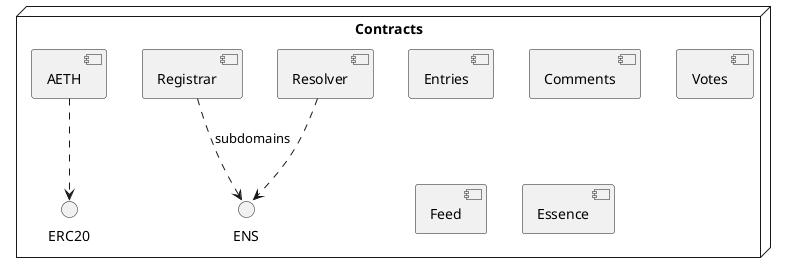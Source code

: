 @startuml

node "Contracts" {
[Entries]
[Comments]
[Votes]
[Feed]
[Resolver]..> ENS
[Registrar]..> ENS: subdomains
[AETH]..> ERC20
[Essence]
}

@enduml